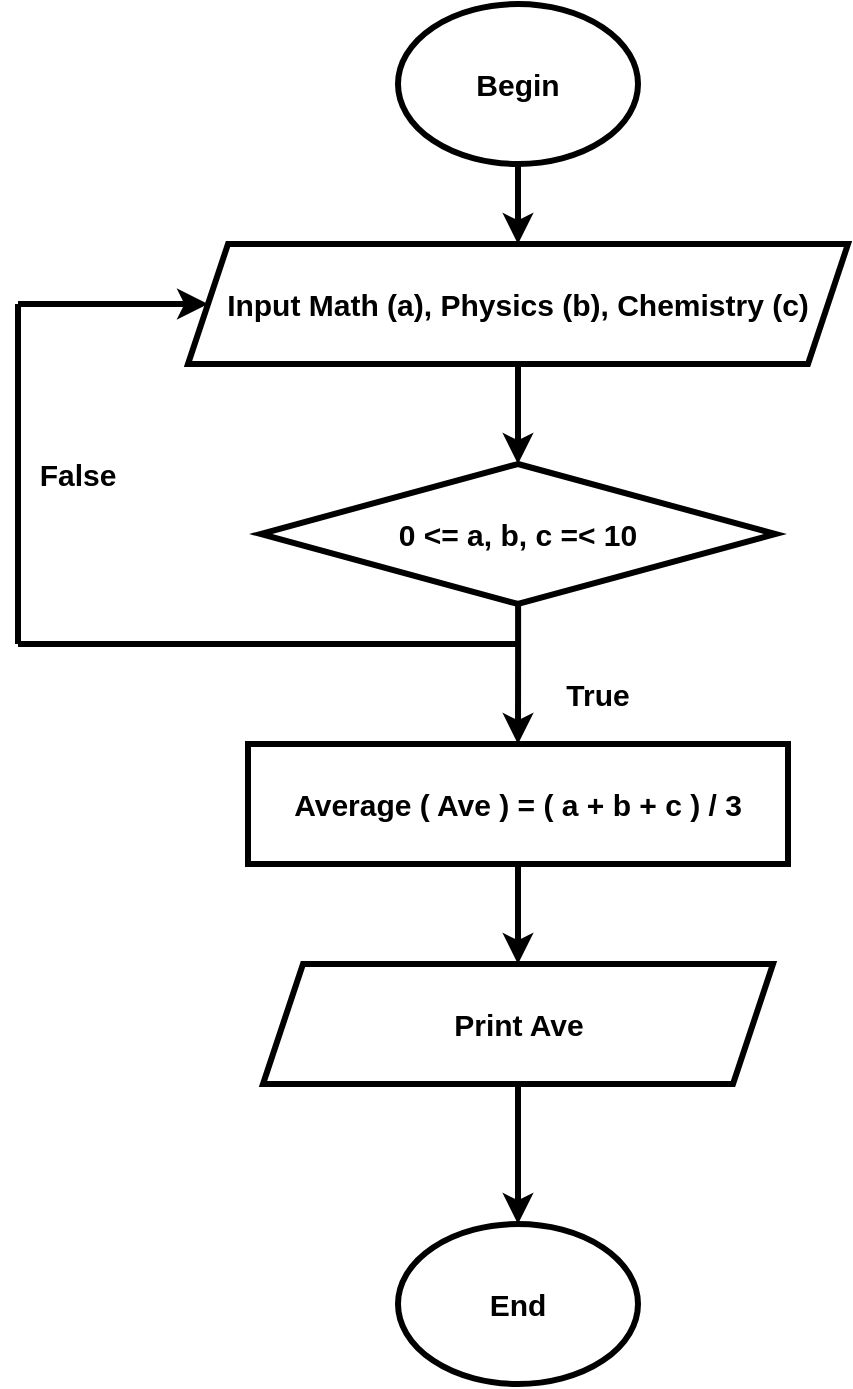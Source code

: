 <mxfile version="20.3.0" type="device" pages="3"><diagram id="C5RBs43oDa-KdzZeNtuy" name="Page-1"><mxGraphModel dx="1422" dy="865" grid="1" gridSize="10" guides="1" tooltips="1" connect="1" arrows="1" fold="1" page="1" pageScale="1" pageWidth="827" pageHeight="1169" math="0" shadow="0"><root><mxCell id="WIyWlLk6GJQsqaUBKTNV-0"/><mxCell id="WIyWlLk6GJQsqaUBKTNV-1" parent="WIyWlLk6GJQsqaUBKTNV-0"/><mxCell id="XyP5SRBgpPRM-k1qktxt-3" style="edgeStyle=orthogonalEdgeStyle;rounded=0;orthogonalLoop=1;jettySize=auto;html=1;entryX=0.5;entryY=0;entryDx=0;entryDy=0;fontSize=15;fontStyle=1;strokeWidth=3;" parent="WIyWlLk6GJQsqaUBKTNV-1" source="XyP5SRBgpPRM-k1qktxt-0" target="XyP5SRBgpPRM-k1qktxt-2" edge="1"><mxGeometry relative="1" as="geometry"/></mxCell><mxCell id="XyP5SRBgpPRM-k1qktxt-0" value="Begin" style="ellipse;whiteSpace=wrap;html=1;fontSize=15;fontStyle=1;strokeWidth=3;" parent="WIyWlLk6GJQsqaUBKTNV-1" vertex="1"><mxGeometry x="310" y="80" width="120" height="80" as="geometry"/></mxCell><mxCell id="XyP5SRBgpPRM-k1qktxt-1" value="End" style="ellipse;whiteSpace=wrap;html=1;fontSize=15;fontStyle=1;strokeWidth=3;" parent="WIyWlLk6GJQsqaUBKTNV-1" vertex="1"><mxGeometry x="310" y="690" width="120" height="80" as="geometry"/></mxCell><mxCell id="XyP5SRBgpPRM-k1qktxt-6" style="edgeStyle=orthogonalEdgeStyle;rounded=0;orthogonalLoop=1;jettySize=auto;html=1;entryX=0.5;entryY=0;entryDx=0;entryDy=0;fontSize=15;fontStyle=1;strokeWidth=3;" parent="WIyWlLk6GJQsqaUBKTNV-1" source="XyP5SRBgpPRM-k1qktxt-2" target="XyP5SRBgpPRM-k1qktxt-4" edge="1"><mxGeometry relative="1" as="geometry"/></mxCell><mxCell id="XyP5SRBgpPRM-k1qktxt-2" value="Input Math (a), Physics (b), Chemistry (c)" style="shape=parallelogram;perimeter=parallelogramPerimeter;whiteSpace=wrap;html=1;fixedSize=1;fontSize=15;fontStyle=1;strokeWidth=3;" parent="WIyWlLk6GJQsqaUBKTNV-1" vertex="1"><mxGeometry x="205" y="200" width="330" height="60" as="geometry"/></mxCell><mxCell id="XyP5SRBgpPRM-k1qktxt-7" style="edgeStyle=orthogonalEdgeStyle;rounded=0;orthogonalLoop=1;jettySize=auto;html=1;entryX=0.5;entryY=0;entryDx=0;entryDy=0;fontSize=15;fontStyle=1;strokeWidth=3;" parent="WIyWlLk6GJQsqaUBKTNV-1" source="XyP5SRBgpPRM-k1qktxt-4" target="XyP5SRBgpPRM-k1qktxt-5" edge="1"><mxGeometry relative="1" as="geometry"><Array as="points"><mxPoint x="370" y="410"/><mxPoint x="370" y="410"/></Array></mxGeometry></mxCell><mxCell id="XyP5SRBgpPRM-k1qktxt-4" value="0 &amp;lt;= a, b, c =&amp;lt; 10" style="rhombus;whiteSpace=wrap;html=1;fontSize=15;fontStyle=1;strokeWidth=3;" parent="WIyWlLk6GJQsqaUBKTNV-1" vertex="1"><mxGeometry x="241.25" y="310" width="257.5" height="70" as="geometry"/></mxCell><mxCell id="XyP5SRBgpPRM-k1qktxt-19" style="edgeStyle=orthogonalEdgeStyle;rounded=0;orthogonalLoop=1;jettySize=auto;html=1;entryX=0.5;entryY=0;entryDx=0;entryDy=0;fontSize=15;fontStyle=1;strokeWidth=3;" parent="WIyWlLk6GJQsqaUBKTNV-1" source="XyP5SRBgpPRM-k1qktxt-5" target="XyP5SRBgpPRM-k1qktxt-18" edge="1"><mxGeometry relative="1" as="geometry"/></mxCell><mxCell id="XyP5SRBgpPRM-k1qktxt-5" value="Average ( Ave ) = ( a + b + c ) / 3" style="rounded=0;whiteSpace=wrap;html=1;fontSize=15;fontStyle=1;strokeWidth=3;" parent="WIyWlLk6GJQsqaUBKTNV-1" vertex="1"><mxGeometry x="235" y="450" width="270" height="60" as="geometry"/></mxCell><mxCell id="XyP5SRBgpPRM-k1qktxt-11" value="True" style="text;html=1;strokeColor=none;fillColor=none;align=center;verticalAlign=middle;whiteSpace=wrap;rounded=0;fontSize=15;fontStyle=1;strokeWidth=3;" parent="WIyWlLk6GJQsqaUBKTNV-1" vertex="1"><mxGeometry x="380" y="410" width="60" height="30" as="geometry"/></mxCell><mxCell id="XyP5SRBgpPRM-k1qktxt-20" style="edgeStyle=orthogonalEdgeStyle;rounded=0;orthogonalLoop=1;jettySize=auto;html=1;entryX=0.5;entryY=0;entryDx=0;entryDy=0;fontSize=15;fontStyle=1;strokeWidth=3;" parent="WIyWlLk6GJQsqaUBKTNV-1" source="XyP5SRBgpPRM-k1qktxt-18" target="XyP5SRBgpPRM-k1qktxt-1" edge="1"><mxGeometry relative="1" as="geometry"/></mxCell><mxCell id="XyP5SRBgpPRM-k1qktxt-18" value="Print Ave" style="shape=parallelogram;perimeter=parallelogramPerimeter;whiteSpace=wrap;html=1;fixedSize=1;fontSize=15;fontStyle=1;strokeWidth=3;" parent="WIyWlLk6GJQsqaUBKTNV-1" vertex="1"><mxGeometry x="242.5" y="560" width="255" height="60" as="geometry"/></mxCell><mxCell id="XyP5SRBgpPRM-k1qktxt-24" value="" style="endArrow=none;html=1;rounded=0;fontSize=15;fontStyle=1;strokeWidth=3;" parent="WIyWlLk6GJQsqaUBKTNV-1" edge="1"><mxGeometry width="50" height="50" relative="1" as="geometry"><mxPoint x="120" y="400" as="sourcePoint"/><mxPoint x="120" y="230" as="targetPoint"/><Array as="points"/></mxGeometry></mxCell><mxCell id="XyP5SRBgpPRM-k1qktxt-25" value="" style="endArrow=none;html=1;rounded=0;fontSize=15;fontStyle=1;strokeWidth=3;" parent="WIyWlLk6GJQsqaUBKTNV-1" edge="1"><mxGeometry width="50" height="50" relative="1" as="geometry"><mxPoint x="120" y="400" as="sourcePoint"/><mxPoint x="370" y="400" as="targetPoint"/></mxGeometry></mxCell><mxCell id="XyP5SRBgpPRM-k1qktxt-26" value="" style="endArrow=classic;html=1;rounded=0;entryX=0;entryY=0.5;entryDx=0;entryDy=0;fontSize=15;fontStyle=1;strokeWidth=3;" parent="WIyWlLk6GJQsqaUBKTNV-1" target="XyP5SRBgpPRM-k1qktxt-2" edge="1"><mxGeometry width="50" height="50" relative="1" as="geometry"><mxPoint x="120" y="230" as="sourcePoint"/><mxPoint x="200" y="200" as="targetPoint"/></mxGeometry></mxCell><mxCell id="XyP5SRBgpPRM-k1qktxt-28" value="False" style="text;html=1;strokeColor=none;fillColor=none;align=center;verticalAlign=middle;whiteSpace=wrap;rounded=0;fontSize=15;fontStyle=1;strokeWidth=3;" parent="WIyWlLk6GJQsqaUBKTNV-1" vertex="1"><mxGeometry x="120" y="300" width="60" height="30" as="geometry"/></mxCell></root></mxGraphModel></diagram><diagram id="-Xr_pxKjSd6lv7ssn8NX" name="Page-2"><mxGraphModel dx="1422" dy="865" grid="1" gridSize="10" guides="1" tooltips="1" connect="1" arrows="1" fold="1" page="1" pageScale="1" pageWidth="850" pageHeight="1100" math="0" shadow="0"><root><mxCell id="0"/><mxCell id="1" parent="0"/><mxCell id="IhPwwbvFgVZFdrIq6aad-1" value="End" style="ellipse;whiteSpace=wrap;html=1;strokeWidth=3;fontSize=15;fontStyle=1" parent="1" vertex="1"><mxGeometry x="195" y="690" width="120" height="80" as="geometry"/></mxCell><mxCell id="IhPwwbvFgVZFdrIq6aad-7" style="edgeStyle=orthogonalEdgeStyle;rounded=0;orthogonalLoop=1;jettySize=auto;html=1;strokeWidth=3;fontSize=15;fontStyle=1" parent="1" source="IhPwwbvFgVZFdrIq6aad-2" target="IhPwwbvFgVZFdrIq6aad-3" edge="1"><mxGeometry relative="1" as="geometry"/></mxCell><mxCell id="IhPwwbvFgVZFdrIq6aad-2" value="Begin" style="ellipse;whiteSpace=wrap;html=1;strokeWidth=3;fontSize=15;fontStyle=1" parent="1" vertex="1"><mxGeometry x="190" y="30" width="130" height="80" as="geometry"/></mxCell><mxCell id="IhPwwbvFgVZFdrIq6aad-8" style="edgeStyle=orthogonalEdgeStyle;rounded=0;orthogonalLoop=1;jettySize=auto;html=1;entryX=0.5;entryY=0;entryDx=0;entryDy=0;strokeWidth=3;fontSize=15;fontStyle=1" parent="1" source="IhPwwbvFgVZFdrIq6aad-3" target="IhPwwbvFgVZFdrIq6aad-4" edge="1"><mxGeometry relative="1" as="geometry"/></mxCell><mxCell id="IhPwwbvFgVZFdrIq6aad-3" value="input a, b, c" style="shape=parallelogram;perimeter=parallelogramPerimeter;whiteSpace=wrap;html=1;fixedSize=1;strokeWidth=3;fontSize=15;fontStyle=1" parent="1" vertex="1"><mxGeometry x="125" y="160" width="260" height="60" as="geometry"/></mxCell><mxCell id="IhPwwbvFgVZFdrIq6aad-9" style="edgeStyle=orthogonalEdgeStyle;rounded=0;orthogonalLoop=1;jettySize=auto;html=1;entryX=0.5;entryY=0;entryDx=0;entryDy=0;strokeWidth=3;fontSize=15;fontStyle=1" parent="1" source="IhPwwbvFgVZFdrIq6aad-4" target="IhPwwbvFgVZFdrIq6aad-5" edge="1"><mxGeometry relative="1" as="geometry"/></mxCell><mxCell id="IhPwwbvFgVZFdrIq6aad-12" style="edgeStyle=orthogonalEdgeStyle;rounded=0;orthogonalLoop=1;jettySize=auto;html=1;entryX=0;entryY=0.5;entryDx=0;entryDy=0;strokeWidth=3;fontSize=15;fontStyle=1" parent="1" source="IhPwwbvFgVZFdrIq6aad-4" target="IhPwwbvFgVZFdrIq6aad-11" edge="1"><mxGeometry relative="1" as="geometry"/></mxCell><mxCell id="IhPwwbvFgVZFdrIq6aad-4" value="a &amp;gt; b, c" style="rhombus;whiteSpace=wrap;html=1;strokeWidth=3;fontSize=15;fontStyle=1" parent="1" vertex="1"><mxGeometry x="160" y="260" width="190" height="80" as="geometry"/></mxCell><mxCell id="IhPwwbvFgVZFdrIq6aad-10" style="edgeStyle=orthogonalEdgeStyle;rounded=0;orthogonalLoop=1;jettySize=auto;html=1;entryX=0.5;entryY=0;entryDx=0;entryDy=0;strokeWidth=3;fontSize=15;fontStyle=1" parent="1" source="IhPwwbvFgVZFdrIq6aad-5" target="IhPwwbvFgVZFdrIq6aad-6" edge="1"><mxGeometry relative="1" as="geometry"/></mxCell><mxCell id="IhPwwbvFgVZFdrIq6aad-14" style="edgeStyle=orthogonalEdgeStyle;rounded=0;orthogonalLoop=1;jettySize=auto;html=1;strokeWidth=3;fontSize=15;fontStyle=1" parent="1" source="IhPwwbvFgVZFdrIq6aad-5" target="IhPwwbvFgVZFdrIq6aad-13" edge="1"><mxGeometry relative="1" as="geometry"/></mxCell><mxCell id="IhPwwbvFgVZFdrIq6aad-5" value="b &amp;gt; c" style="rhombus;whiteSpace=wrap;html=1;strokeWidth=3;fontSize=15;fontStyle=1" parent="1" vertex="1"><mxGeometry x="172.5" y="400" width="165" height="80" as="geometry"/></mxCell><mxCell id="IhPwwbvFgVZFdrIq6aad-15" style="edgeStyle=orthogonalEdgeStyle;rounded=0;orthogonalLoop=1;jettySize=auto;html=1;strokeWidth=3;fontSize=15;fontStyle=1" parent="1" source="IhPwwbvFgVZFdrIq6aad-6" target="IhPwwbvFgVZFdrIq6aad-1" edge="1"><mxGeometry relative="1" as="geometry"/></mxCell><mxCell id="IhPwwbvFgVZFdrIq6aad-6" value="c là số có giá trị lớn nhất&lt;br style=&quot;font-size: 15px;&quot;&gt;" style="shape=parallelogram;perimeter=parallelogramPerimeter;whiteSpace=wrap;html=1;fixedSize=1;strokeWidth=3;fontSize=15;fontStyle=1" parent="1" vertex="1"><mxGeometry x="110" y="540" width="290" height="60" as="geometry"/></mxCell><mxCell id="IhPwwbvFgVZFdrIq6aad-11" value="a là số có giá trị lớn nhất&lt;br style=&quot;font-size: 15px;&quot;&gt;" style="shape=parallelogram;perimeter=parallelogramPerimeter;whiteSpace=wrap;html=1;fixedSize=1;strokeWidth=3;fontSize=15;fontStyle=1" parent="1" vertex="1"><mxGeometry x="455" y="270" width="210" height="60" as="geometry"/></mxCell><mxCell id="IhPwwbvFgVZFdrIq6aad-22" style="edgeStyle=orthogonalEdgeStyle;rounded=0;orthogonalLoop=1;jettySize=auto;html=1;strokeWidth=3;fontSize=15;" parent="1" source="IhPwwbvFgVZFdrIq6aad-13" edge="1"><mxGeometry relative="1" as="geometry"><mxPoint x="720" y="440" as="targetPoint"/></mxGeometry></mxCell><mxCell id="IhPwwbvFgVZFdrIq6aad-13" value="b là số có giá trị lớn nhất" style="shape=parallelogram;perimeter=parallelogramPerimeter;whiteSpace=wrap;html=1;fixedSize=1;strokeWidth=3;fontSize=15;fontStyle=1" parent="1" vertex="1"><mxGeometry x="455" y="410" width="215" height="60" as="geometry"/></mxCell><mxCell id="IhPwwbvFgVZFdrIq6aad-16" value="True" style="text;html=1;strokeColor=none;fillColor=none;align=center;verticalAlign=middle;whiteSpace=wrap;rounded=0;strokeWidth=3;fontSize=15;fontStyle=1" parent="1" vertex="1"><mxGeometry x="370" y="260" width="60" height="30" as="geometry"/></mxCell><mxCell id="IhPwwbvFgVZFdrIq6aad-17" value="True" style="text;html=1;strokeColor=none;fillColor=none;align=center;verticalAlign=middle;whiteSpace=wrap;rounded=0;strokeWidth=3;fontSize=15;fontStyle=1" parent="1" vertex="1"><mxGeometry x="370" y="400" width="60" height="30" as="geometry"/></mxCell><mxCell id="IhPwwbvFgVZFdrIq6aad-18" value="False" style="text;html=1;strokeColor=none;fillColor=none;align=center;verticalAlign=middle;whiteSpace=wrap;rounded=0;strokeWidth=3;fontSize=15;fontStyle=1" parent="1" vertex="1"><mxGeometry x="180" y="350" width="60" height="30" as="geometry"/></mxCell><mxCell id="IhPwwbvFgVZFdrIq6aad-20" value="False" style="text;html=1;strokeColor=none;fillColor=none;align=center;verticalAlign=middle;whiteSpace=wrap;rounded=0;strokeWidth=3;fontSize=15;fontStyle=1" parent="1" vertex="1"><mxGeometry x="180" y="490" width="60" height="30" as="geometry"/></mxCell><mxCell id="IhPwwbvFgVZFdrIq6aad-24" value="" style="endArrow=none;html=1;rounded=0;strokeWidth=3;fontSize=15;exitX=1;exitY=0.5;exitDx=0;exitDy=0;" parent="1" source="IhPwwbvFgVZFdrIq6aad-11" edge="1"><mxGeometry width="50" height="50" relative="1" as="geometry"><mxPoint x="740" y="300" as="sourcePoint"/><mxPoint x="720" y="300" as="targetPoint"/></mxGeometry></mxCell><mxCell id="IhPwwbvFgVZFdrIq6aad-25" value="" style="endArrow=none;html=1;rounded=0;strokeWidth=3;fontSize=15;" parent="1" edge="1"><mxGeometry width="50" height="50" relative="1" as="geometry"><mxPoint x="720" y="720" as="sourcePoint"/><mxPoint x="720" y="300" as="targetPoint"/></mxGeometry></mxCell><mxCell id="IhPwwbvFgVZFdrIq6aad-26" value="" style="endArrow=classic;html=1;rounded=0;strokeWidth=3;fontSize=15;" parent="1" edge="1"><mxGeometry width="50" height="50" relative="1" as="geometry"><mxPoint x="720" y="720" as="sourcePoint"/><mxPoint x="320" y="720" as="targetPoint"/></mxGeometry></mxCell></root></mxGraphModel></diagram><diagram id="ID1vTzl0wy-PDpbwdimm" name="Page-3"><mxGraphModel dx="1422" dy="865" grid="1" gridSize="10" guides="1" tooltips="1" connect="1" arrows="1" fold="1" page="1" pageScale="1" pageWidth="850" pageHeight="1100" math="0" shadow="0"><root><mxCell id="0"/><mxCell id="1" parent="0"/><mxCell id="OImKT4y8ynaklxL8TSXj-5" style="edgeStyle=orthogonalEdgeStyle;rounded=0;orthogonalLoop=1;jettySize=auto;html=1;entryX=0.5;entryY=0;entryDx=0;entryDy=0;startArrow=none;strokeWidth=2;fontSize=15;fontStyle=1" edge="1" parent="1" source="OImKT4y8ynaklxL8TSXj-6"><mxGeometry relative="1" as="geometry"><mxPoint x="410" y="160" as="targetPoint"/></mxGeometry></mxCell><mxCell id="OImKT4y8ynaklxL8TSXj-2" value="Begin" style="ellipse;whiteSpace=wrap;html=1;strokeWidth=2;fontSize=15;fontStyle=1" vertex="1" parent="1"><mxGeometry x="350" y="20" width="120" height="80" as="geometry"/></mxCell><mxCell id="OImKT4y8ynaklxL8TSXj-8" style="edgeStyle=orthogonalEdgeStyle;rounded=0;orthogonalLoop=1;jettySize=auto;html=1;entryX=0.5;entryY=0;entryDx=0;entryDy=0;strokeWidth=2;fontSize=15;fontStyle=1" edge="1" parent="1" source="OImKT4y8ynaklxL8TSXj-6" target="OImKT4y8ynaklxL8TSXj-7"><mxGeometry relative="1" as="geometry"/></mxCell><mxCell id="OImKT4y8ynaklxL8TSXj-15" style="edgeStyle=orthogonalEdgeStyle;rounded=0;orthogonalLoop=1;jettySize=auto;html=1;entryX=0.5;entryY=0;entryDx=0;entryDy=0;strokeWidth=2;fontSize=15;fontStyle=1" edge="1" parent="1" source="OImKT4y8ynaklxL8TSXj-7" target="OImKT4y8ynaklxL8TSXj-9"><mxGeometry relative="1" as="geometry"/></mxCell><mxCell id="OImKT4y8ynaklxL8TSXj-7" value="Max &amp;lt;- a1, i&amp;nbsp; &amp;lt;- 2" style="rounded=0;whiteSpace=wrap;html=1;strokeWidth=2;fontSize=15;fontStyle=1" vertex="1" parent="1"><mxGeometry x="315" y="210" width="190" height="60" as="geometry"/></mxCell><mxCell id="OImKT4y8ynaklxL8TSXj-16" style="edgeStyle=orthogonalEdgeStyle;rounded=0;orthogonalLoop=1;jettySize=auto;html=1;entryX=0.5;entryY=0;entryDx=0;entryDy=0;strokeWidth=2;fontSize=15;fontStyle=1" edge="1" parent="1" source="OImKT4y8ynaklxL8TSXj-9" target="OImKT4y8ynaklxL8TSXj-11"><mxGeometry relative="1" as="geometry"/></mxCell><mxCell id="OImKT4y8ynaklxL8TSXj-18" style="edgeStyle=orthogonalEdgeStyle;rounded=0;orthogonalLoop=1;jettySize=auto;html=1;entryX=0;entryY=0.75;entryDx=0;entryDy=0;strokeWidth=2;fontSize=15;fontStyle=1" edge="1" parent="1" source="OImKT4y8ynaklxL8TSXj-9" target="OImKT4y8ynaklxL8TSXj-13"><mxGeometry relative="1" as="geometry"/></mxCell><mxCell id="OImKT4y8ynaklxL8TSXj-9" value="i &amp;gt; N" style="rhombus;whiteSpace=wrap;html=1;strokeWidth=2;fontSize=15;fontStyle=1" vertex="1" parent="1"><mxGeometry x="328.75" y="300" width="162.5" height="90" as="geometry"/></mxCell><mxCell id="OImKT4y8ynaklxL8TSXj-17" style="edgeStyle=orthogonalEdgeStyle;rounded=0;orthogonalLoop=1;jettySize=auto;html=1;entryX=0.5;entryY=0;entryDx=0;entryDy=0;entryPerimeter=0;strokeWidth=2;fontSize=15;fontStyle=1" edge="1" parent="1" source="OImKT4y8ynaklxL8TSXj-11" target="OImKT4y8ynaklxL8TSXj-31"><mxGeometry relative="1" as="geometry"><mxPoint x="410" y="680" as="targetPoint"/></mxGeometry></mxCell><mxCell id="OImKT4y8ynaklxL8TSXj-19" style="edgeStyle=orthogonalEdgeStyle;rounded=0;orthogonalLoop=1;jettySize=auto;html=1;entryX=0;entryY=0.5;entryDx=0;entryDy=0;strokeWidth=2;fontSize=15;fontStyle=1" edge="1" parent="1" source="OImKT4y8ynaklxL8TSXj-11" target="OImKT4y8ynaklxL8TSXj-14"><mxGeometry relative="1" as="geometry"/></mxCell><mxCell id="OImKT4y8ynaklxL8TSXj-11" value="ai &amp;gt; Max" style="rhombus;whiteSpace=wrap;html=1;strokeWidth=2;fontSize=15;fontStyle=1" vertex="1" parent="1"><mxGeometry x="337.5" y="430" width="145" height="80" as="geometry"/></mxCell><mxCell id="OImKT4y8ynaklxL8TSXj-13" value="Print Max" style="shape=parallelogram;perimeter=parallelogramPerimeter;whiteSpace=wrap;html=1;fixedSize=1;strokeWidth=2;fontSize=15;fontStyle=1" vertex="1" parent="1"><mxGeometry x="550" y="300" width="170" height="60" as="geometry"/></mxCell><mxCell id="OImKT4y8ynaklxL8TSXj-14" value="Max &amp;lt;- ai" style="rounded=0;whiteSpace=wrap;html=1;strokeWidth=2;fontSize=15;fontStyle=1" vertex="1" parent="1"><mxGeometry x="560" y="440" width="160" height="60" as="geometry"/></mxCell><mxCell id="OImKT4y8ynaklxL8TSXj-23" value="" style="endArrow=none;html=1;rounded=0;exitX=1;exitY=0.5;exitDx=0;exitDy=0;strokeWidth=2;fontSize=15;fontStyle=1" edge="1" parent="1" source="OImKT4y8ynaklxL8TSXj-13"><mxGeometry width="50" height="50" relative="1" as="geometry"><mxPoint x="740" y="390" as="sourcePoint"/><mxPoint x="760" y="330" as="targetPoint"/></mxGeometry></mxCell><mxCell id="OImKT4y8ynaklxL8TSXj-24" value="" style="endArrow=none;html=1;rounded=0;strokeWidth=2;fontSize=15;fontStyle=1" edge="1" parent="1"><mxGeometry width="50" height="50" relative="1" as="geometry"><mxPoint x="760" y="720" as="sourcePoint"/><mxPoint x="760" y="330" as="targetPoint"/></mxGeometry></mxCell><mxCell id="OImKT4y8ynaklxL8TSXj-26" value="" style="endArrow=classic;html=1;rounded=0;strokeWidth=2;fontSize=15;fontStyle=1" edge="1" parent="1" target="OImKT4y8ynaklxL8TSXj-39"><mxGeometry width="50" height="50" relative="1" as="geometry"><mxPoint x="760" y="720" as="sourcePoint"/><mxPoint x="470" y="720" as="targetPoint"/></mxGeometry></mxCell><mxCell id="OImKT4y8ynaklxL8TSXj-27" value="True" style="text;html=1;strokeColor=none;fillColor=none;align=center;verticalAlign=middle;whiteSpace=wrap;rounded=0;strokeWidth=2;fontSize=15;fontStyle=1" vertex="1" parent="1"><mxGeometry x="482.5" y="440" width="60" height="30" as="geometry"/></mxCell><mxCell id="OImKT4y8ynaklxL8TSXj-28" value="True" style="text;html=1;strokeColor=none;fillColor=none;align=center;verticalAlign=middle;whiteSpace=wrap;rounded=0;strokeWidth=2;fontSize=15;fontStyle=1" vertex="1" parent="1"><mxGeometry x="482.5" y="315" width="60" height="30" as="geometry"/></mxCell><mxCell id="OImKT4y8ynaklxL8TSXj-29" value="False" style="text;html=1;strokeColor=none;fillColor=none;align=center;verticalAlign=middle;whiteSpace=wrap;rounded=0;strokeWidth=2;fontSize=15;fontStyle=1" vertex="1" parent="1"><mxGeometry x="350" y="390" width="60" height="30" as="geometry"/></mxCell><mxCell id="OImKT4y8ynaklxL8TSXj-30" value="False" style="text;html=1;strokeColor=none;fillColor=none;align=center;verticalAlign=middle;whiteSpace=wrap;rounded=0;strokeWidth=2;fontSize=15;fontStyle=1" vertex="1" parent="1"><mxGeometry x="350" y="520" width="60" height="30" as="geometry"/></mxCell><mxCell id="OImKT4y8ynaklxL8TSXj-40" style="edgeStyle=orthogonalEdgeStyle;rounded=0;orthogonalLoop=1;jettySize=auto;html=1;entryX=0.5;entryY=0;entryDx=0;entryDy=0;strokeWidth=2;fontSize=15;fontStyle=1" edge="1" parent="1" source="OImKT4y8ynaklxL8TSXj-31" target="OImKT4y8ynaklxL8TSXj-39"><mxGeometry relative="1" as="geometry"/></mxCell><mxCell id="OImKT4y8ynaklxL8TSXj-31" value="i &amp;lt;- i&amp;nbsp; + 1" style="rounded=0;whiteSpace=wrap;html=1;strokeWidth=2;fontSize=15;fontStyle=1" vertex="1" parent="1"><mxGeometry x="350" y="570" width="120" height="60" as="geometry"/></mxCell><mxCell id="OImKT4y8ynaklxL8TSXj-35" value="" style="endArrow=none;html=1;rounded=0;entryX=0;entryY=0.5;entryDx=0;entryDy=0;strokeWidth=2;fontSize=15;fontStyle=1" edge="1" parent="1" target="OImKT4y8ynaklxL8TSXj-31"><mxGeometry width="50" height="50" relative="1" as="geometry"><mxPoint x="240" y="600" as="sourcePoint"/><mxPoint x="290" y="670" as="targetPoint"/></mxGeometry></mxCell><mxCell id="OImKT4y8ynaklxL8TSXj-37" value="" style="endArrow=none;html=1;rounded=0;strokeWidth=2;fontSize=15;fontStyle=1" edge="1" parent="1"><mxGeometry width="50" height="50" relative="1" as="geometry"><mxPoint x="240" y="600" as="sourcePoint"/><mxPoint x="240" y="340" as="targetPoint"/></mxGeometry></mxCell><mxCell id="OImKT4y8ynaklxL8TSXj-38" value="" style="endArrow=classic;html=1;rounded=0;entryX=0;entryY=0.5;entryDx=0;entryDy=0;strokeWidth=2;fontSize=15;fontStyle=1" edge="1" parent="1" target="OImKT4y8ynaklxL8TSXj-9"><mxGeometry width="50" height="50" relative="1" as="geometry"><mxPoint x="240" y="345" as="sourcePoint"/><mxPoint x="290" y="355" as="targetPoint"/></mxGeometry></mxCell><mxCell id="OImKT4y8ynaklxL8TSXj-39" value="End" style="ellipse;whiteSpace=wrap;html=1;strokeWidth=2;fontSize=15;fontStyle=1" vertex="1" parent="1"><mxGeometry x="350" y="680" width="120" height="80" as="geometry"/></mxCell><mxCell id="OImKT4y8ynaklxL8TSXj-6" value="input N, a1, a2,..aN" style="shape=parallelogram;perimeter=parallelogramPerimeter;whiteSpace=wrap;html=1;fixedSize=1;strokeWidth=2;fontSize=15;fontStyle=1" vertex="1" parent="1"><mxGeometry x="245" y="120" width="330" height="60" as="geometry"/></mxCell><mxCell id="OImKT4y8ynaklxL8TSXj-41" value="" style="edgeStyle=orthogonalEdgeStyle;rounded=0;orthogonalLoop=1;jettySize=auto;html=1;entryX=0.5;entryY=0;entryDx=0;entryDy=0;endArrow=none;strokeWidth=2;fontSize=15;fontStyle=1" edge="1" parent="1" source="OImKT4y8ynaklxL8TSXj-2" target="OImKT4y8ynaklxL8TSXj-6"><mxGeometry relative="1" as="geometry"><mxPoint x="410" y="100" as="sourcePoint"/><mxPoint x="410" y="160" as="targetPoint"/></mxGeometry></mxCell></root></mxGraphModel></diagram></mxfile>